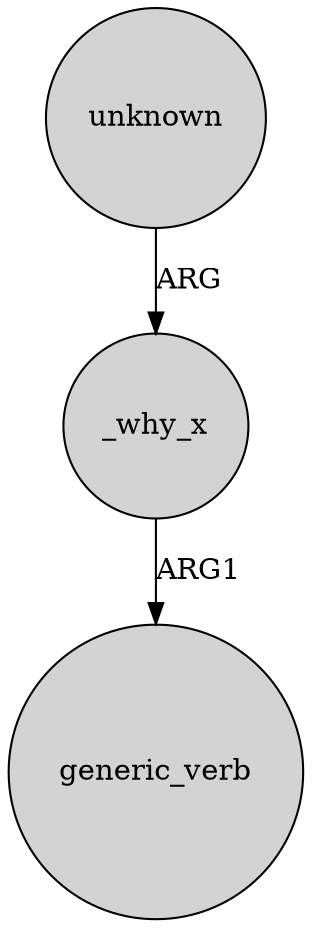 digraph {
	node [shape=circle style=filled]
	unknown -> _why_x [label=ARG]
	_why_x -> generic_verb [label=ARG1]
}
